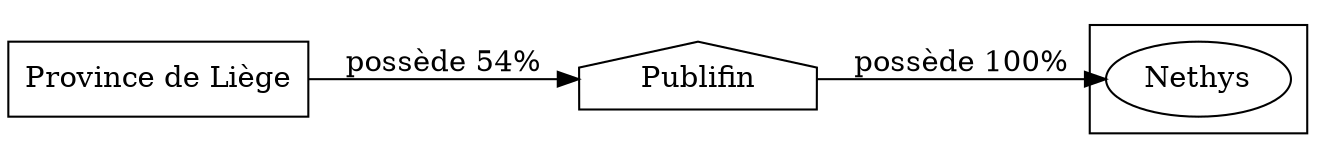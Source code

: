 digraph {
  rankdir=LR;
  subgraph roots {
    
      "province-de-liege-279"[label="Province de Liège" shape=box]
    
  }

  
    "publifin-278"[label="Publifin" shape=house]
  

  subgraph clusterLeaves {
    
      "nethys-277"[label="Nethys"]
    
  }

  
    "publifin-278" -> "nethys-277" [
      label="possède 100%"
    ]
  
    "province-de-liege-279" -> "publifin-278" [
      label="possède 54%"
    ]
  
}
